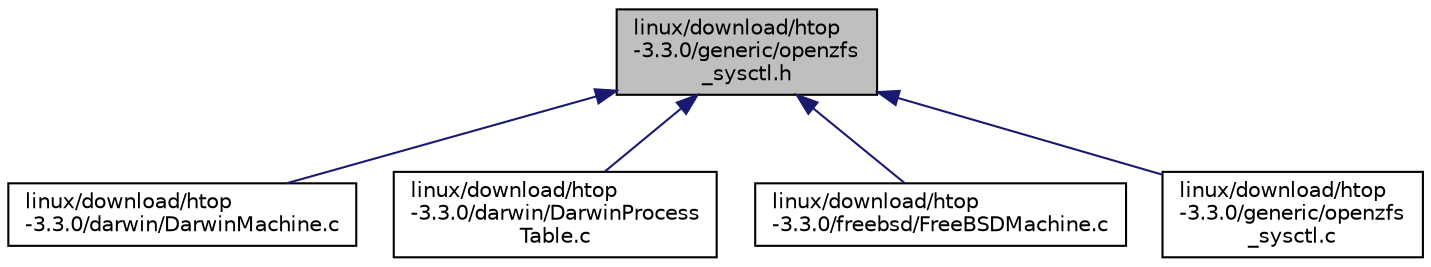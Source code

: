 digraph "linux/download/htop-3.3.0/generic/openzfs_sysctl.h"
{
  edge [fontname="Helvetica",fontsize="10",labelfontname="Helvetica",labelfontsize="10"];
  node [fontname="Helvetica",fontsize="10",shape=record];
  Node2 [label="linux/download/htop\l-3.3.0/generic/openzfs\l_sysctl.h",height=0.2,width=0.4,color="black", fillcolor="grey75", style="filled", fontcolor="black"];
  Node2 -> Node3 [dir="back",color="midnightblue",fontsize="10",style="solid",fontname="Helvetica"];
  Node3 [label="linux/download/htop\l-3.3.0/darwin/DarwinMachine.c",height=0.2,width=0.4,color="black", fillcolor="white", style="filled",URL="$DarwinMachine_8c.html"];
  Node2 -> Node4 [dir="back",color="midnightblue",fontsize="10",style="solid",fontname="Helvetica"];
  Node4 [label="linux/download/htop\l-3.3.0/darwin/DarwinProcess\lTable.c",height=0.2,width=0.4,color="black", fillcolor="white", style="filled",URL="$DarwinProcessTable_8c.html"];
  Node2 -> Node5 [dir="back",color="midnightblue",fontsize="10",style="solid",fontname="Helvetica"];
  Node5 [label="linux/download/htop\l-3.3.0/freebsd/FreeBSDMachine.c",height=0.2,width=0.4,color="black", fillcolor="white", style="filled",URL="$FreeBSDMachine_8c.html"];
  Node2 -> Node6 [dir="back",color="midnightblue",fontsize="10",style="solid",fontname="Helvetica"];
  Node6 [label="linux/download/htop\l-3.3.0/generic/openzfs\l_sysctl.c",height=0.2,width=0.4,color="black", fillcolor="white", style="filled",URL="$openzfs__sysctl_8c.html"];
}
